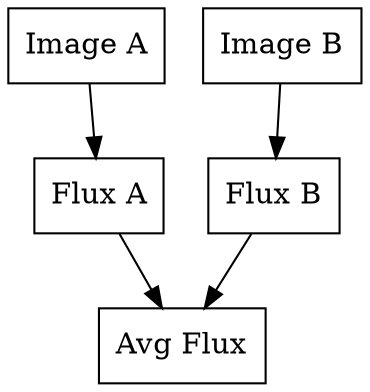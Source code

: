 digraph {
margin = 0;
node [ shape="rectangle" ];
#edge [ dir="back" ];

subgraph images {
a [ label="Image A" ];
b [ label="Image B" ];
};

fluxa [ label="Flux A" ];
fluxb [ label="Flux B" ];

flux [ label="Avg Flux" ];

a -> fluxa;
b -> fluxb;

fluxa -> flux;
fluxb -> flux;

}
